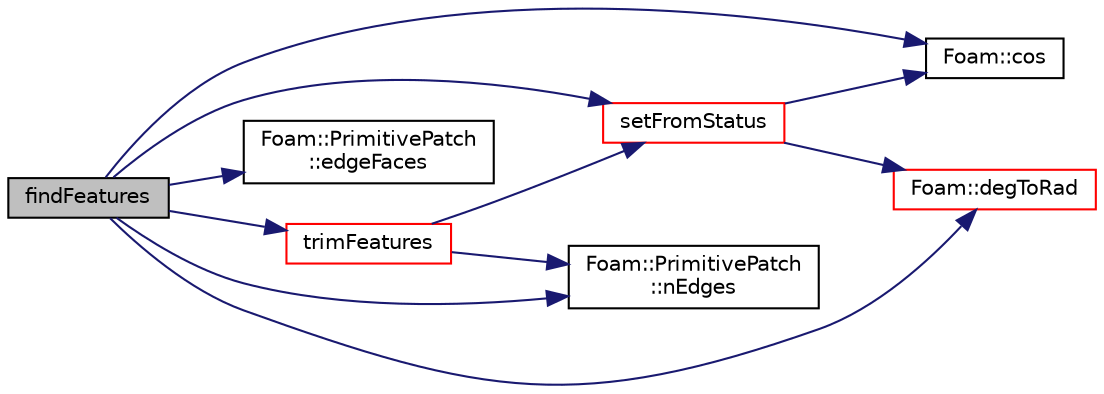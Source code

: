 digraph "findFeatures"
{
  bgcolor="transparent";
  edge [fontname="Helvetica",fontsize="10",labelfontname="Helvetica",labelfontsize="10"];
  node [fontname="Helvetica",fontsize="10",shape=record];
  rankdir="LR";
  Node1566 [label="findFeatures",height=0.2,width=0.4,color="black", fillcolor="grey75", style="filled", fontcolor="black"];
  Node1566 -> Node1567 [color="midnightblue",fontsize="10",style="solid",fontname="Helvetica"];
  Node1567 [label="Foam::cos",height=0.2,width=0.4,color="black",URL="$a21851.html#aebb41a148f7cf44b63e12f69e487e49f"];
  Node1566 -> Node1568 [color="midnightblue",fontsize="10",style="solid",fontname="Helvetica"];
  Node1568 [label="Foam::degToRad",height=0.2,width=0.4,color="red",URL="$a21851.html#af706f965be4d1457b0f1e7fade1c0118",tooltip="Conversion from degrees to radians. "];
  Node1566 -> Node1570 [color="midnightblue",fontsize="10",style="solid",fontname="Helvetica"];
  Node1570 [label="Foam::PrimitivePatch\l::edgeFaces",height=0.2,width=0.4,color="black",URL="$a28693.html#ad38ecd2902727a890ebd437731c271c8",tooltip="Return edge-face addressing. "];
  Node1566 -> Node1571 [color="midnightblue",fontsize="10",style="solid",fontname="Helvetica"];
  Node1571 [label="Foam::PrimitivePatch\l::nEdges",height=0.2,width=0.4,color="black",URL="$a28693.html#a086513bcff1a3f1684e1a3879dd90deb",tooltip="Return number of edges in patch. "];
  Node1566 -> Node1572 [color="midnightblue",fontsize="10",style="solid",fontname="Helvetica"];
  Node1572 [label="setFromStatus",height=0.2,width=0.4,color="red",URL="$a26645.html#a3ec4130a2f02e6be2ba97774910eb125",tooltip="Set from status per edge. "];
  Node1572 -> Node1567 [color="midnightblue",fontsize="10",style="solid",fontname="Helvetica"];
  Node1572 -> Node1568 [color="midnightblue",fontsize="10",style="solid",fontname="Helvetica"];
  Node1566 -> Node1587 [color="midnightblue",fontsize="10",style="solid",fontname="Helvetica"];
  Node1587 [label="trimFeatures",height=0.2,width=0.4,color="red",URL="$a26645.html#af640d0750bcc401bc012c69e60b809a8",tooltip="Delete small sets of edges. Edges are stringed up and any. "];
  Node1587 -> Node1571 [color="midnightblue",fontsize="10",style="solid",fontname="Helvetica"];
  Node1587 -> Node1572 [color="midnightblue",fontsize="10",style="solid",fontname="Helvetica"];
}
